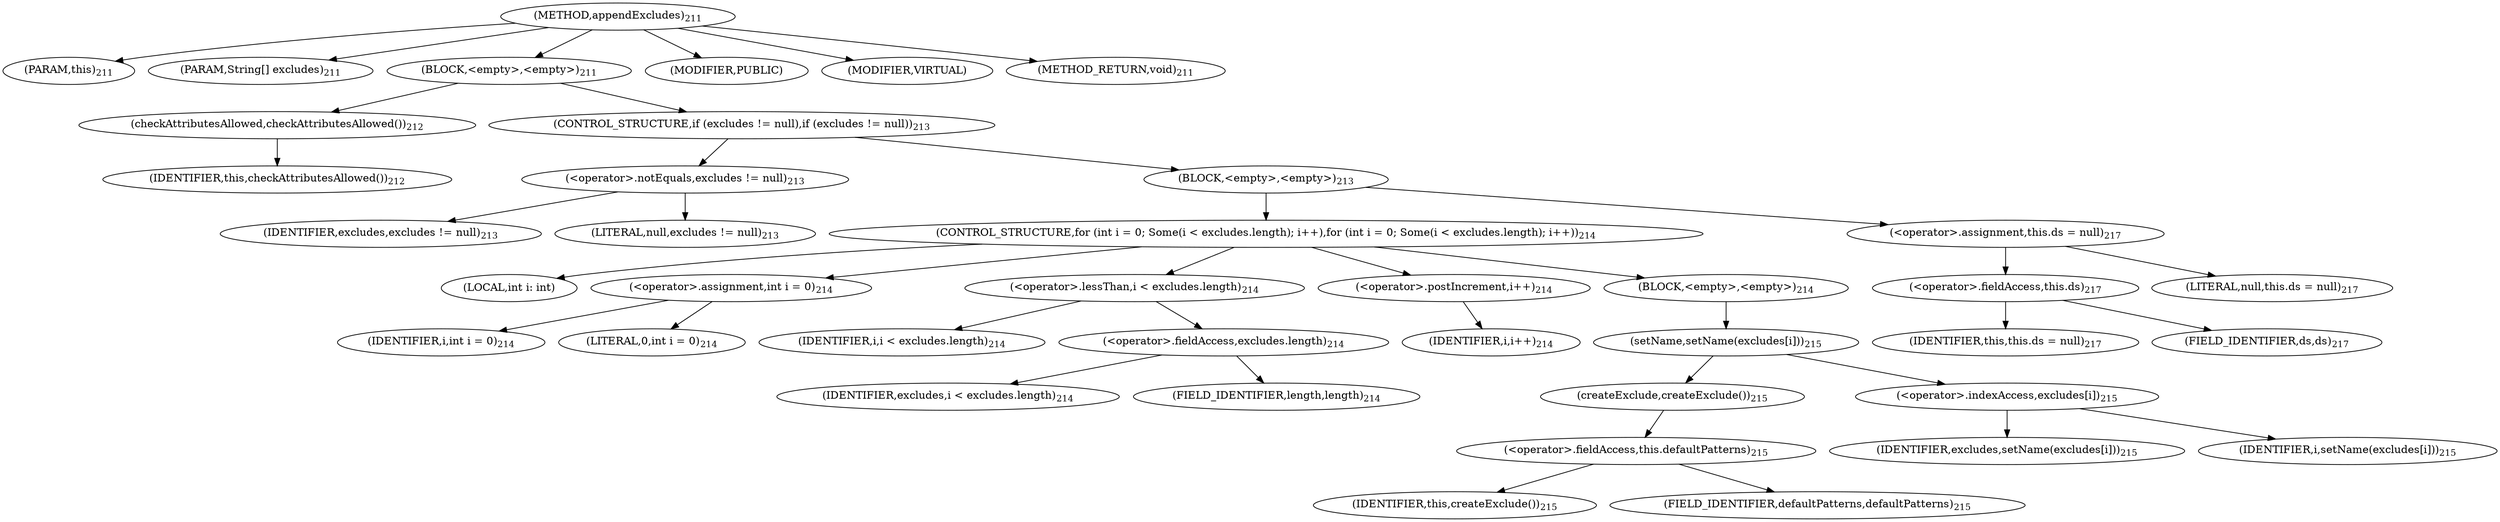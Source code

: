 digraph "appendExcludes" {  
"528" [label = <(METHOD,appendExcludes)<SUB>211</SUB>> ]
"43" [label = <(PARAM,this)<SUB>211</SUB>> ]
"529" [label = <(PARAM,String[] excludes)<SUB>211</SUB>> ]
"530" [label = <(BLOCK,&lt;empty&gt;,&lt;empty&gt;)<SUB>211</SUB>> ]
"531" [label = <(checkAttributesAllowed,checkAttributesAllowed())<SUB>212</SUB>> ]
"42" [label = <(IDENTIFIER,this,checkAttributesAllowed())<SUB>212</SUB>> ]
"532" [label = <(CONTROL_STRUCTURE,if (excludes != null),if (excludes != null))<SUB>213</SUB>> ]
"533" [label = <(&lt;operator&gt;.notEquals,excludes != null)<SUB>213</SUB>> ]
"534" [label = <(IDENTIFIER,excludes,excludes != null)<SUB>213</SUB>> ]
"535" [label = <(LITERAL,null,excludes != null)<SUB>213</SUB>> ]
"536" [label = <(BLOCK,&lt;empty&gt;,&lt;empty&gt;)<SUB>213</SUB>> ]
"537" [label = <(CONTROL_STRUCTURE,for (int i = 0; Some(i &lt; excludes.length); i++),for (int i = 0; Some(i &lt; excludes.length); i++))<SUB>214</SUB>> ]
"538" [label = <(LOCAL,int i: int)> ]
"539" [label = <(&lt;operator&gt;.assignment,int i = 0)<SUB>214</SUB>> ]
"540" [label = <(IDENTIFIER,i,int i = 0)<SUB>214</SUB>> ]
"541" [label = <(LITERAL,0,int i = 0)<SUB>214</SUB>> ]
"542" [label = <(&lt;operator&gt;.lessThan,i &lt; excludes.length)<SUB>214</SUB>> ]
"543" [label = <(IDENTIFIER,i,i &lt; excludes.length)<SUB>214</SUB>> ]
"544" [label = <(&lt;operator&gt;.fieldAccess,excludes.length)<SUB>214</SUB>> ]
"545" [label = <(IDENTIFIER,excludes,i &lt; excludes.length)<SUB>214</SUB>> ]
"546" [label = <(FIELD_IDENTIFIER,length,length)<SUB>214</SUB>> ]
"547" [label = <(&lt;operator&gt;.postIncrement,i++)<SUB>214</SUB>> ]
"548" [label = <(IDENTIFIER,i,i++)<SUB>214</SUB>> ]
"549" [label = <(BLOCK,&lt;empty&gt;,&lt;empty&gt;)<SUB>214</SUB>> ]
"550" [label = <(setName,setName(excludes[i]))<SUB>215</SUB>> ]
"551" [label = <(createExclude,createExclude())<SUB>215</SUB>> ]
"552" [label = <(&lt;operator&gt;.fieldAccess,this.defaultPatterns)<SUB>215</SUB>> ]
"553" [label = <(IDENTIFIER,this,createExclude())<SUB>215</SUB>> ]
"554" [label = <(FIELD_IDENTIFIER,defaultPatterns,defaultPatterns)<SUB>215</SUB>> ]
"555" [label = <(&lt;operator&gt;.indexAccess,excludes[i])<SUB>215</SUB>> ]
"556" [label = <(IDENTIFIER,excludes,setName(excludes[i]))<SUB>215</SUB>> ]
"557" [label = <(IDENTIFIER,i,setName(excludes[i]))<SUB>215</SUB>> ]
"558" [label = <(&lt;operator&gt;.assignment,this.ds = null)<SUB>217</SUB>> ]
"559" [label = <(&lt;operator&gt;.fieldAccess,this.ds)<SUB>217</SUB>> ]
"560" [label = <(IDENTIFIER,this,this.ds = null)<SUB>217</SUB>> ]
"561" [label = <(FIELD_IDENTIFIER,ds,ds)<SUB>217</SUB>> ]
"562" [label = <(LITERAL,null,this.ds = null)<SUB>217</SUB>> ]
"563" [label = <(MODIFIER,PUBLIC)> ]
"564" [label = <(MODIFIER,VIRTUAL)> ]
"565" [label = <(METHOD_RETURN,void)<SUB>211</SUB>> ]
  "528" -> "43" 
  "528" -> "529" 
  "528" -> "530" 
  "528" -> "563" 
  "528" -> "564" 
  "528" -> "565" 
  "530" -> "531" 
  "530" -> "532" 
  "531" -> "42" 
  "532" -> "533" 
  "532" -> "536" 
  "533" -> "534" 
  "533" -> "535" 
  "536" -> "537" 
  "536" -> "558" 
  "537" -> "538" 
  "537" -> "539" 
  "537" -> "542" 
  "537" -> "547" 
  "537" -> "549" 
  "539" -> "540" 
  "539" -> "541" 
  "542" -> "543" 
  "542" -> "544" 
  "544" -> "545" 
  "544" -> "546" 
  "547" -> "548" 
  "549" -> "550" 
  "550" -> "551" 
  "550" -> "555" 
  "551" -> "552" 
  "552" -> "553" 
  "552" -> "554" 
  "555" -> "556" 
  "555" -> "557" 
  "558" -> "559" 
  "558" -> "562" 
  "559" -> "560" 
  "559" -> "561" 
}

